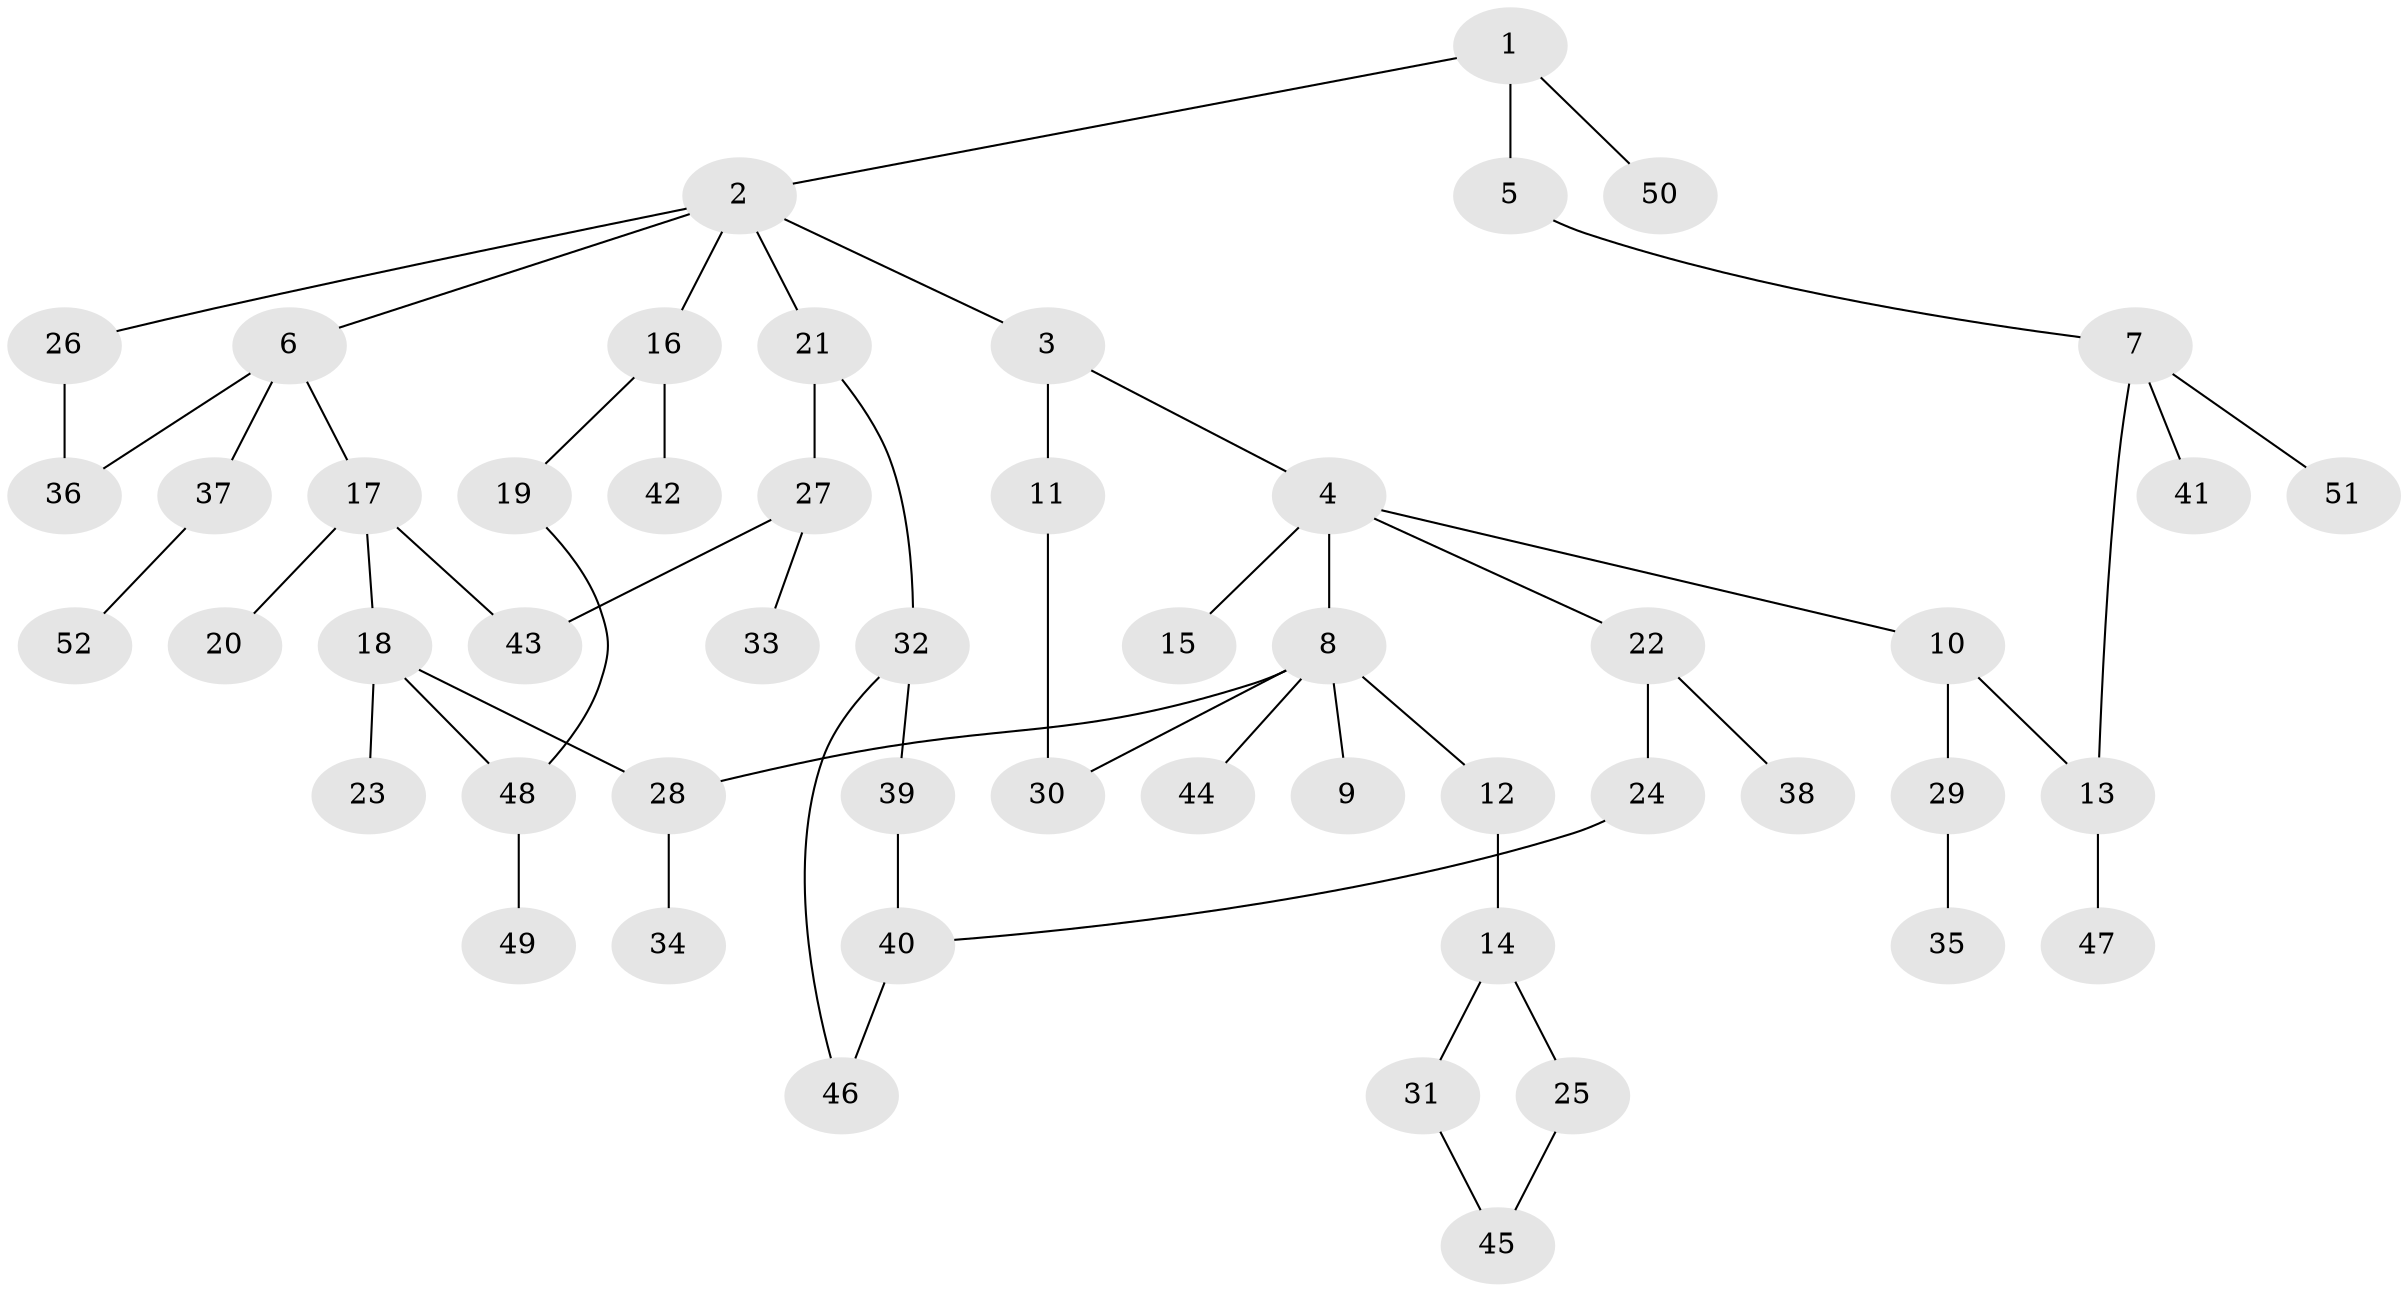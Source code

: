 // Generated by graph-tools (version 1.1) at 2025/34/03/09/25 02:34:03]
// undirected, 52 vertices, 60 edges
graph export_dot {
graph [start="1"]
  node [color=gray90,style=filled];
  1;
  2;
  3;
  4;
  5;
  6;
  7;
  8;
  9;
  10;
  11;
  12;
  13;
  14;
  15;
  16;
  17;
  18;
  19;
  20;
  21;
  22;
  23;
  24;
  25;
  26;
  27;
  28;
  29;
  30;
  31;
  32;
  33;
  34;
  35;
  36;
  37;
  38;
  39;
  40;
  41;
  42;
  43;
  44;
  45;
  46;
  47;
  48;
  49;
  50;
  51;
  52;
  1 -- 2;
  1 -- 5;
  1 -- 50;
  2 -- 3;
  2 -- 6;
  2 -- 16;
  2 -- 21;
  2 -- 26;
  3 -- 4;
  3 -- 11;
  4 -- 8;
  4 -- 10;
  4 -- 15;
  4 -- 22;
  5 -- 7;
  6 -- 17;
  6 -- 37;
  6 -- 36;
  7 -- 13;
  7 -- 41;
  7 -- 51;
  8 -- 9;
  8 -- 12;
  8 -- 44;
  8 -- 28;
  8 -- 30;
  10 -- 29;
  10 -- 13;
  11 -- 30;
  12 -- 14;
  13 -- 47;
  14 -- 25;
  14 -- 31;
  16 -- 19;
  16 -- 42;
  17 -- 18;
  17 -- 20;
  17 -- 43;
  18 -- 23;
  18 -- 28;
  18 -- 48;
  19 -- 48;
  21 -- 27;
  21 -- 32;
  22 -- 24;
  22 -- 38;
  24 -- 40;
  25 -- 45;
  26 -- 36;
  27 -- 33;
  27 -- 43;
  28 -- 34;
  29 -- 35;
  31 -- 45;
  32 -- 39;
  32 -- 46;
  37 -- 52;
  39 -- 40;
  40 -- 46;
  48 -- 49;
}
